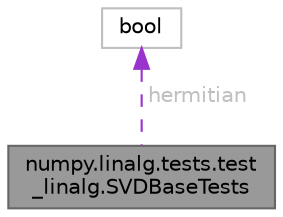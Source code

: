 digraph "numpy.linalg.tests.test_linalg.SVDBaseTests"
{
 // LATEX_PDF_SIZE
  bgcolor="transparent";
  edge [fontname=Helvetica,fontsize=10,labelfontname=Helvetica,labelfontsize=10];
  node [fontname=Helvetica,fontsize=10,shape=box,height=0.2,width=0.4];
  Node1 [id="Node000001",label="numpy.linalg.tests.test\l_linalg.SVDBaseTests",height=0.2,width=0.4,color="gray40", fillcolor="grey60", style="filled", fontcolor="black",tooltip=" "];
  Node2 -> Node1 [id="edge2_Node000001_Node000002",dir="back",color="darkorchid3",style="dashed",tooltip=" ",label=" hermitian",fontcolor="grey" ];
  Node2 [id="Node000002",label="bool",height=0.2,width=0.4,color="grey75", fillcolor="white", style="filled",tooltip=" "];
}

